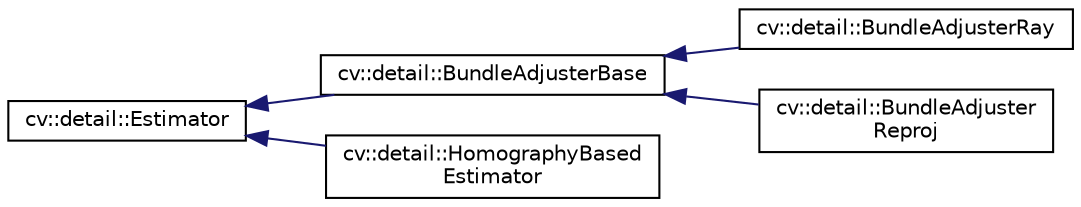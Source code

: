 digraph "Graphical Class Hierarchy"
{
 // LATEX_PDF_SIZE
  edge [fontname="Helvetica",fontsize="10",labelfontname="Helvetica",labelfontsize="10"];
  node [fontname="Helvetica",fontsize="10",shape=record];
  rankdir="LR";
  Node0 [label="cv::detail::Estimator",height=0.2,width=0.4,color="black", fillcolor="white", style="filled",URL="$classcv_1_1detail_1_1_estimator.html",tooltip=" "];
  Node0 -> Node1 [dir="back",color="midnightblue",fontsize="10",style="solid",fontname="Helvetica"];
  Node1 [label="cv::detail::BundleAdjusterBase",height=0.2,width=0.4,color="black", fillcolor="white", style="filled",URL="$classcv_1_1detail_1_1_bundle_adjuster_base.html",tooltip=" "];
  Node1 -> Node2 [dir="back",color="midnightblue",fontsize="10",style="solid",fontname="Helvetica"];
  Node2 [label="cv::detail::BundleAdjusterRay",height=0.2,width=0.4,color="black", fillcolor="white", style="filled",URL="$classcv_1_1detail_1_1_bundle_adjuster_ray.html",tooltip=" "];
  Node1 -> Node3 [dir="back",color="midnightblue",fontsize="10",style="solid",fontname="Helvetica"];
  Node3 [label="cv::detail::BundleAdjuster\lReproj",height=0.2,width=0.4,color="black", fillcolor="white", style="filled",URL="$classcv_1_1detail_1_1_bundle_adjuster_reproj.html",tooltip=" "];
  Node0 -> Node4 [dir="back",color="midnightblue",fontsize="10",style="solid",fontname="Helvetica"];
  Node4 [label="cv::detail::HomographyBased\lEstimator",height=0.2,width=0.4,color="black", fillcolor="white", style="filled",URL="$classcv_1_1detail_1_1_homography_based_estimator.html",tooltip=" "];
}
